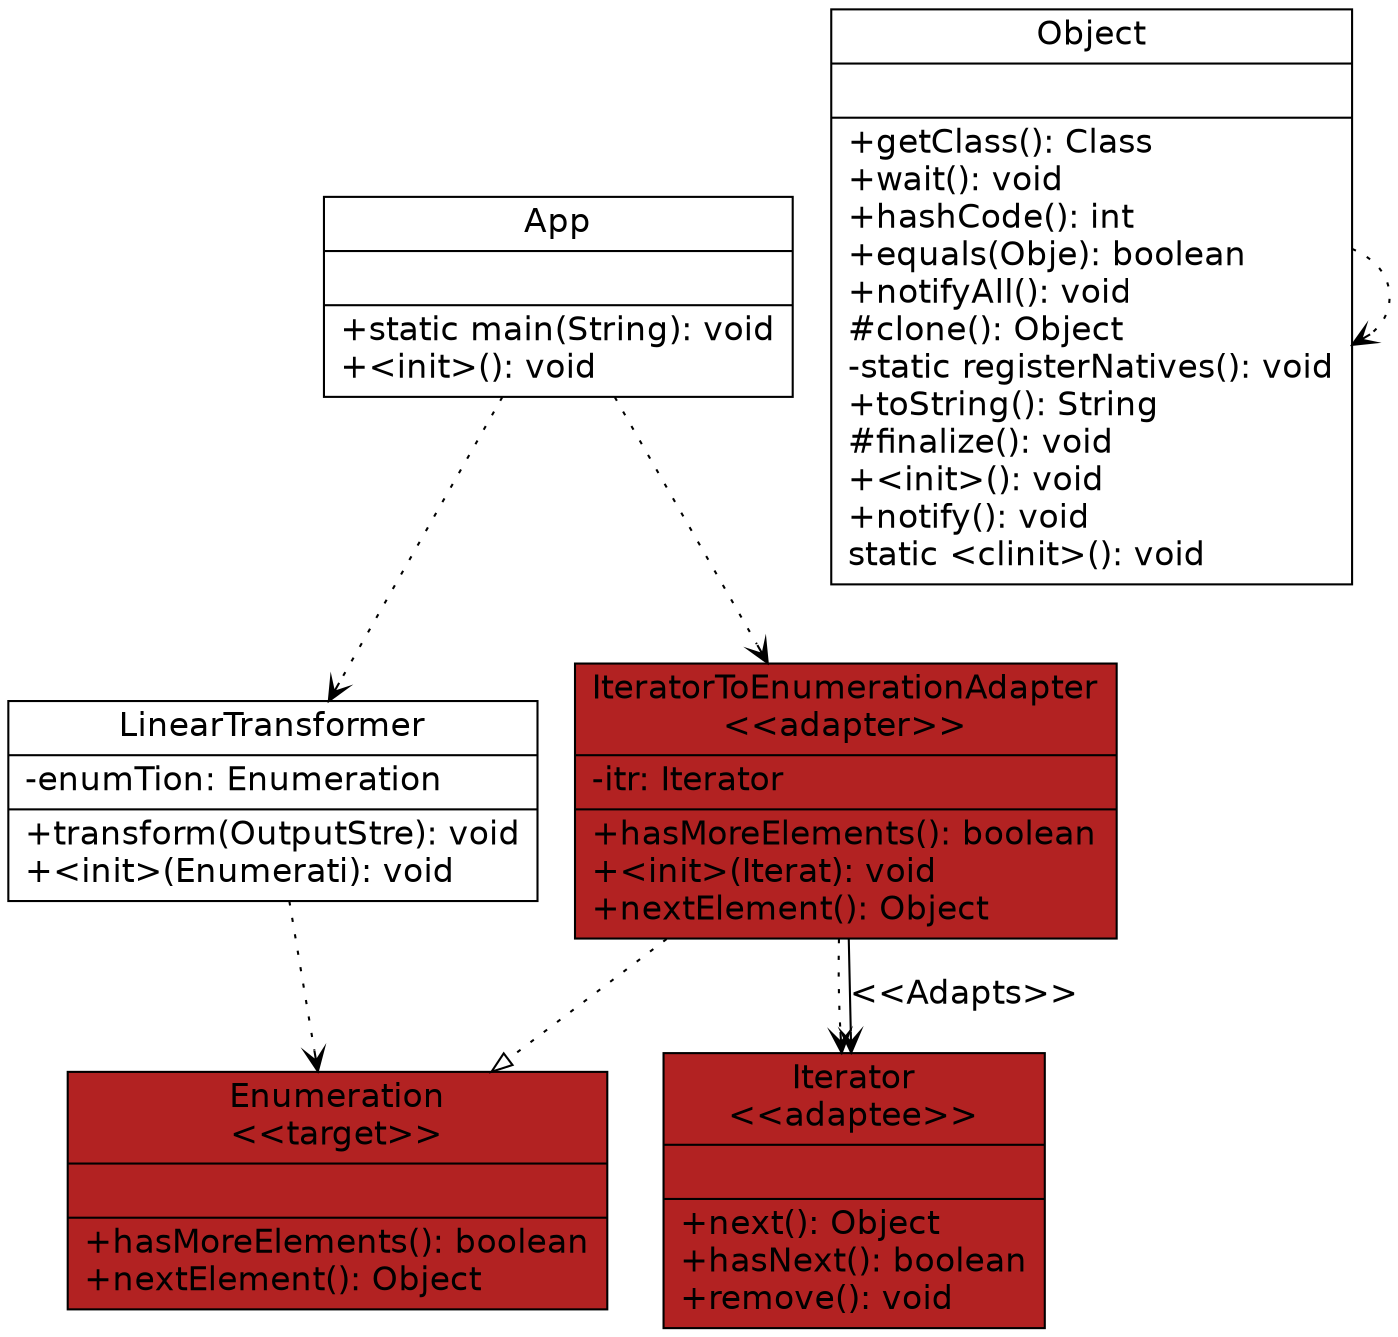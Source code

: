 digraph G{
	fontname = "Bitstream Vera Sans"
	fontsize = 16

node [
	fontname = "Bitstream Vera Sans"
	fontsize = 16

 shape = "record"
]
edge [
	fontname = "Bitstream Vera Sans"
	fontsize = 16
]
App [ 
center=true
    label="{App| | +static main(String): void\l+\<init\>(): void\l}"color = black
style = filled 
 fillcolor = white
]
LinearTransformer [ 
center=true
    label="{LinearTransformer|-enumTion: Enumeration \l | +transform(OutputStre): void\l+\<init\>(Enumerati): void\l}"color = black
style = filled 
 fillcolor = white
]
Enumeration [ 
center=true
    label="{Enumeration\n\<\<target\>\>| | +hasMoreElements(): boolean\l+nextElement(): Object\l}"color = null
style = filled 
 fillcolor = firebrick
]
Iterator [ 
center=true
    label="{Iterator\n\<\<adaptee\>\>| | +next(): Object\l+hasNext(): boolean\l+remove(): void\l}"color = null
style = filled 
 fillcolor = firebrick
]
Object [ 
center=true
    label="{Object| | +getClass(): Class\l+wait(): void\l+hashCode(): int\l+equals(Obje): boolean\l+notifyAll(): void\l#clone(): Object\l-static registerNatives(): void\l+toString(): String\l#finalize(): void\l+\<init\>(): void\l+notify(): void\lstatic \<clinit\>(): void\l}"color = black
style = filled 
 fillcolor = white
]
IteratorToEnumerationAdapter [ 
center=true
    label="{IteratorToEnumerationAdapter\n\<\<adapter\>\>|-itr: Iterator \l | +hasMoreElements(): boolean\l+\<init\>(Iterat): void\l+nextElement(): Object\l}"color = null
style = filled 
 fillcolor = firebrick
]
App -> LinearTransformer[arrowhead = vee, style = dotted]
App -> IteratorToEnumerationAdapter[arrowhead = vee, style = dotted]
LinearTransformer -> Enumeration[arrowhead = vee, style = dotted]
Object -> Object[arrowhead = vee, style = dotted]
IteratorToEnumerationAdapter -> Iterator[arrowhead = vee, style = dotted]
IteratorToEnumerationAdapter -> Iterator[arrowhead = vee,label="\<\<Adapts\>\>"]
IteratorToEnumerationAdapter -> Enumeration[arrowhead = onormal,style = dotted]


}